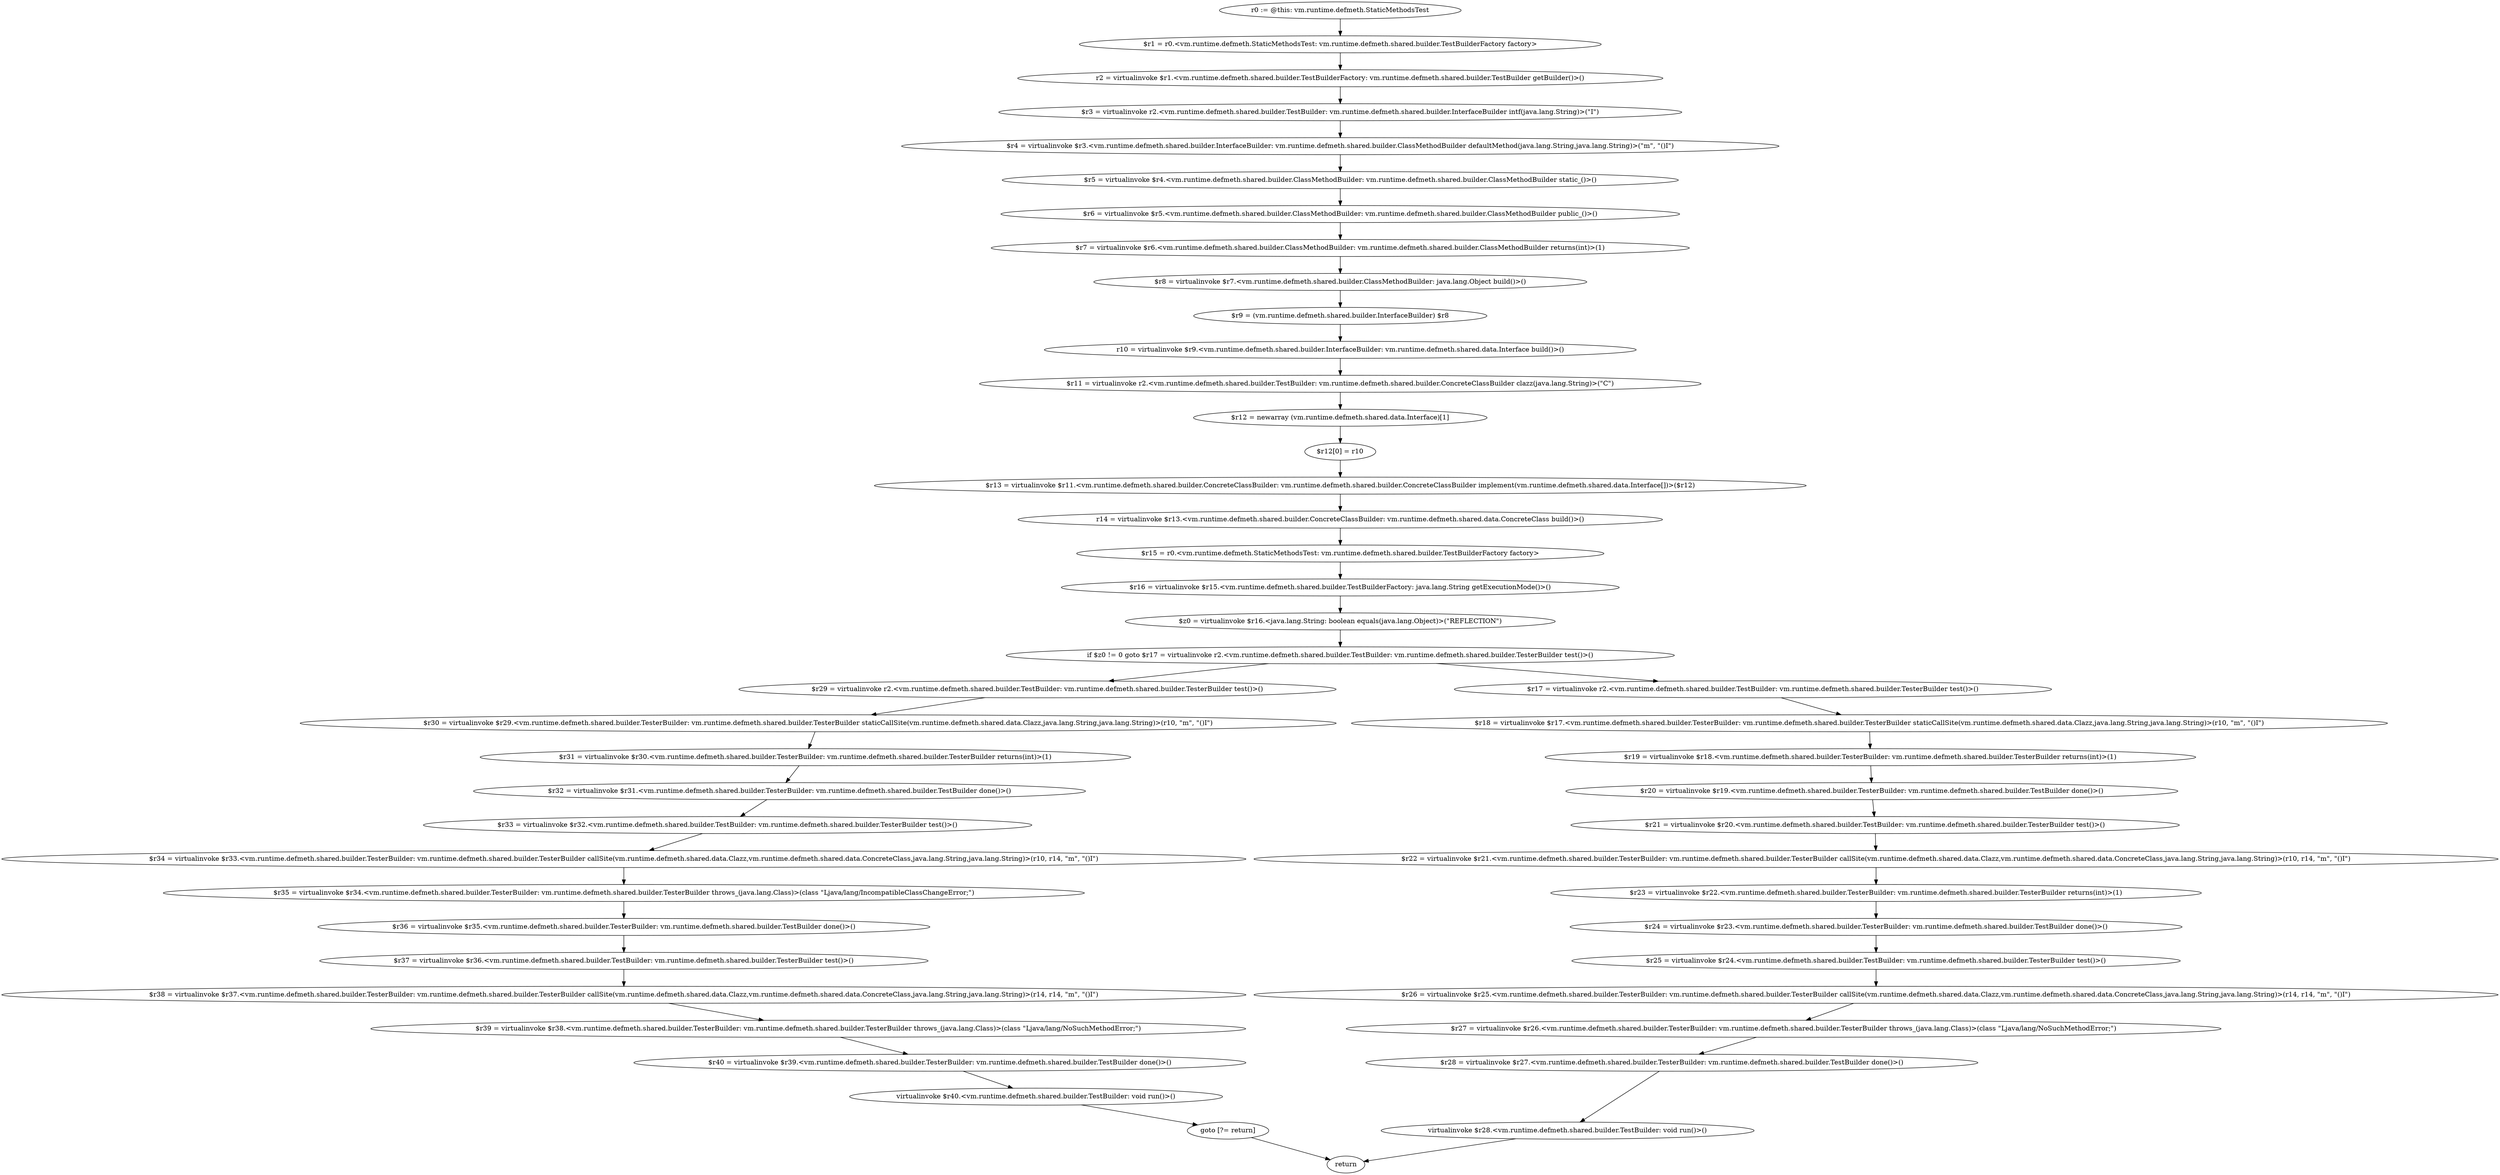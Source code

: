 digraph "unitGraph" {
    "r0 := @this: vm.runtime.defmeth.StaticMethodsTest"
    "$r1 = r0.<vm.runtime.defmeth.StaticMethodsTest: vm.runtime.defmeth.shared.builder.TestBuilderFactory factory>"
    "r2 = virtualinvoke $r1.<vm.runtime.defmeth.shared.builder.TestBuilderFactory: vm.runtime.defmeth.shared.builder.TestBuilder getBuilder()>()"
    "$r3 = virtualinvoke r2.<vm.runtime.defmeth.shared.builder.TestBuilder: vm.runtime.defmeth.shared.builder.InterfaceBuilder intf(java.lang.String)>(\"I\")"
    "$r4 = virtualinvoke $r3.<vm.runtime.defmeth.shared.builder.InterfaceBuilder: vm.runtime.defmeth.shared.builder.ClassMethodBuilder defaultMethod(java.lang.String,java.lang.String)>(\"m\", \"()I\")"
    "$r5 = virtualinvoke $r4.<vm.runtime.defmeth.shared.builder.ClassMethodBuilder: vm.runtime.defmeth.shared.builder.ClassMethodBuilder static_()>()"
    "$r6 = virtualinvoke $r5.<vm.runtime.defmeth.shared.builder.ClassMethodBuilder: vm.runtime.defmeth.shared.builder.ClassMethodBuilder public_()>()"
    "$r7 = virtualinvoke $r6.<vm.runtime.defmeth.shared.builder.ClassMethodBuilder: vm.runtime.defmeth.shared.builder.ClassMethodBuilder returns(int)>(1)"
    "$r8 = virtualinvoke $r7.<vm.runtime.defmeth.shared.builder.ClassMethodBuilder: java.lang.Object build()>()"
    "$r9 = (vm.runtime.defmeth.shared.builder.InterfaceBuilder) $r8"
    "r10 = virtualinvoke $r9.<vm.runtime.defmeth.shared.builder.InterfaceBuilder: vm.runtime.defmeth.shared.data.Interface build()>()"
    "$r11 = virtualinvoke r2.<vm.runtime.defmeth.shared.builder.TestBuilder: vm.runtime.defmeth.shared.builder.ConcreteClassBuilder clazz(java.lang.String)>(\"C\")"
    "$r12 = newarray (vm.runtime.defmeth.shared.data.Interface)[1]"
    "$r12[0] = r10"
    "$r13 = virtualinvoke $r11.<vm.runtime.defmeth.shared.builder.ConcreteClassBuilder: vm.runtime.defmeth.shared.builder.ConcreteClassBuilder implement(vm.runtime.defmeth.shared.data.Interface[])>($r12)"
    "r14 = virtualinvoke $r13.<vm.runtime.defmeth.shared.builder.ConcreteClassBuilder: vm.runtime.defmeth.shared.data.ConcreteClass build()>()"
    "$r15 = r0.<vm.runtime.defmeth.StaticMethodsTest: vm.runtime.defmeth.shared.builder.TestBuilderFactory factory>"
    "$r16 = virtualinvoke $r15.<vm.runtime.defmeth.shared.builder.TestBuilderFactory: java.lang.String getExecutionMode()>()"
    "$z0 = virtualinvoke $r16.<java.lang.String: boolean equals(java.lang.Object)>(\"REFLECTION\")"
    "if $z0 != 0 goto $r17 = virtualinvoke r2.<vm.runtime.defmeth.shared.builder.TestBuilder: vm.runtime.defmeth.shared.builder.TesterBuilder test()>()"
    "$r29 = virtualinvoke r2.<vm.runtime.defmeth.shared.builder.TestBuilder: vm.runtime.defmeth.shared.builder.TesterBuilder test()>()"
    "$r30 = virtualinvoke $r29.<vm.runtime.defmeth.shared.builder.TesterBuilder: vm.runtime.defmeth.shared.builder.TesterBuilder staticCallSite(vm.runtime.defmeth.shared.data.Clazz,java.lang.String,java.lang.String)>(r10, \"m\", \"()I\")"
    "$r31 = virtualinvoke $r30.<vm.runtime.defmeth.shared.builder.TesterBuilder: vm.runtime.defmeth.shared.builder.TesterBuilder returns(int)>(1)"
    "$r32 = virtualinvoke $r31.<vm.runtime.defmeth.shared.builder.TesterBuilder: vm.runtime.defmeth.shared.builder.TestBuilder done()>()"
    "$r33 = virtualinvoke $r32.<vm.runtime.defmeth.shared.builder.TestBuilder: vm.runtime.defmeth.shared.builder.TesterBuilder test()>()"
    "$r34 = virtualinvoke $r33.<vm.runtime.defmeth.shared.builder.TesterBuilder: vm.runtime.defmeth.shared.builder.TesterBuilder callSite(vm.runtime.defmeth.shared.data.Clazz,vm.runtime.defmeth.shared.data.ConcreteClass,java.lang.String,java.lang.String)>(r10, r14, \"m\", \"()I\")"
    "$r35 = virtualinvoke $r34.<vm.runtime.defmeth.shared.builder.TesterBuilder: vm.runtime.defmeth.shared.builder.TesterBuilder throws_(java.lang.Class)>(class \"Ljava/lang/IncompatibleClassChangeError;\")"
    "$r36 = virtualinvoke $r35.<vm.runtime.defmeth.shared.builder.TesterBuilder: vm.runtime.defmeth.shared.builder.TestBuilder done()>()"
    "$r37 = virtualinvoke $r36.<vm.runtime.defmeth.shared.builder.TestBuilder: vm.runtime.defmeth.shared.builder.TesterBuilder test()>()"
    "$r38 = virtualinvoke $r37.<vm.runtime.defmeth.shared.builder.TesterBuilder: vm.runtime.defmeth.shared.builder.TesterBuilder callSite(vm.runtime.defmeth.shared.data.Clazz,vm.runtime.defmeth.shared.data.ConcreteClass,java.lang.String,java.lang.String)>(r14, r14, \"m\", \"()I\")"
    "$r39 = virtualinvoke $r38.<vm.runtime.defmeth.shared.builder.TesterBuilder: vm.runtime.defmeth.shared.builder.TesterBuilder throws_(java.lang.Class)>(class \"Ljava/lang/NoSuchMethodError;\")"
    "$r40 = virtualinvoke $r39.<vm.runtime.defmeth.shared.builder.TesterBuilder: vm.runtime.defmeth.shared.builder.TestBuilder done()>()"
    "virtualinvoke $r40.<vm.runtime.defmeth.shared.builder.TestBuilder: void run()>()"
    "goto [?= return]"
    "$r17 = virtualinvoke r2.<vm.runtime.defmeth.shared.builder.TestBuilder: vm.runtime.defmeth.shared.builder.TesterBuilder test()>()"
    "$r18 = virtualinvoke $r17.<vm.runtime.defmeth.shared.builder.TesterBuilder: vm.runtime.defmeth.shared.builder.TesterBuilder staticCallSite(vm.runtime.defmeth.shared.data.Clazz,java.lang.String,java.lang.String)>(r10, \"m\", \"()I\")"
    "$r19 = virtualinvoke $r18.<vm.runtime.defmeth.shared.builder.TesterBuilder: vm.runtime.defmeth.shared.builder.TesterBuilder returns(int)>(1)"
    "$r20 = virtualinvoke $r19.<vm.runtime.defmeth.shared.builder.TesterBuilder: vm.runtime.defmeth.shared.builder.TestBuilder done()>()"
    "$r21 = virtualinvoke $r20.<vm.runtime.defmeth.shared.builder.TestBuilder: vm.runtime.defmeth.shared.builder.TesterBuilder test()>()"
    "$r22 = virtualinvoke $r21.<vm.runtime.defmeth.shared.builder.TesterBuilder: vm.runtime.defmeth.shared.builder.TesterBuilder callSite(vm.runtime.defmeth.shared.data.Clazz,vm.runtime.defmeth.shared.data.ConcreteClass,java.lang.String,java.lang.String)>(r10, r14, \"m\", \"()I\")"
    "$r23 = virtualinvoke $r22.<vm.runtime.defmeth.shared.builder.TesterBuilder: vm.runtime.defmeth.shared.builder.TesterBuilder returns(int)>(1)"
    "$r24 = virtualinvoke $r23.<vm.runtime.defmeth.shared.builder.TesterBuilder: vm.runtime.defmeth.shared.builder.TestBuilder done()>()"
    "$r25 = virtualinvoke $r24.<vm.runtime.defmeth.shared.builder.TestBuilder: vm.runtime.defmeth.shared.builder.TesterBuilder test()>()"
    "$r26 = virtualinvoke $r25.<vm.runtime.defmeth.shared.builder.TesterBuilder: vm.runtime.defmeth.shared.builder.TesterBuilder callSite(vm.runtime.defmeth.shared.data.Clazz,vm.runtime.defmeth.shared.data.ConcreteClass,java.lang.String,java.lang.String)>(r14, r14, \"m\", \"()I\")"
    "$r27 = virtualinvoke $r26.<vm.runtime.defmeth.shared.builder.TesterBuilder: vm.runtime.defmeth.shared.builder.TesterBuilder throws_(java.lang.Class)>(class \"Ljava/lang/NoSuchMethodError;\")"
    "$r28 = virtualinvoke $r27.<vm.runtime.defmeth.shared.builder.TesterBuilder: vm.runtime.defmeth.shared.builder.TestBuilder done()>()"
    "virtualinvoke $r28.<vm.runtime.defmeth.shared.builder.TestBuilder: void run()>()"
    "return"
    "r0 := @this: vm.runtime.defmeth.StaticMethodsTest"->"$r1 = r0.<vm.runtime.defmeth.StaticMethodsTest: vm.runtime.defmeth.shared.builder.TestBuilderFactory factory>";
    "$r1 = r0.<vm.runtime.defmeth.StaticMethodsTest: vm.runtime.defmeth.shared.builder.TestBuilderFactory factory>"->"r2 = virtualinvoke $r1.<vm.runtime.defmeth.shared.builder.TestBuilderFactory: vm.runtime.defmeth.shared.builder.TestBuilder getBuilder()>()";
    "r2 = virtualinvoke $r1.<vm.runtime.defmeth.shared.builder.TestBuilderFactory: vm.runtime.defmeth.shared.builder.TestBuilder getBuilder()>()"->"$r3 = virtualinvoke r2.<vm.runtime.defmeth.shared.builder.TestBuilder: vm.runtime.defmeth.shared.builder.InterfaceBuilder intf(java.lang.String)>(\"I\")";
    "$r3 = virtualinvoke r2.<vm.runtime.defmeth.shared.builder.TestBuilder: vm.runtime.defmeth.shared.builder.InterfaceBuilder intf(java.lang.String)>(\"I\")"->"$r4 = virtualinvoke $r3.<vm.runtime.defmeth.shared.builder.InterfaceBuilder: vm.runtime.defmeth.shared.builder.ClassMethodBuilder defaultMethod(java.lang.String,java.lang.String)>(\"m\", \"()I\")";
    "$r4 = virtualinvoke $r3.<vm.runtime.defmeth.shared.builder.InterfaceBuilder: vm.runtime.defmeth.shared.builder.ClassMethodBuilder defaultMethod(java.lang.String,java.lang.String)>(\"m\", \"()I\")"->"$r5 = virtualinvoke $r4.<vm.runtime.defmeth.shared.builder.ClassMethodBuilder: vm.runtime.defmeth.shared.builder.ClassMethodBuilder static_()>()";
    "$r5 = virtualinvoke $r4.<vm.runtime.defmeth.shared.builder.ClassMethodBuilder: vm.runtime.defmeth.shared.builder.ClassMethodBuilder static_()>()"->"$r6 = virtualinvoke $r5.<vm.runtime.defmeth.shared.builder.ClassMethodBuilder: vm.runtime.defmeth.shared.builder.ClassMethodBuilder public_()>()";
    "$r6 = virtualinvoke $r5.<vm.runtime.defmeth.shared.builder.ClassMethodBuilder: vm.runtime.defmeth.shared.builder.ClassMethodBuilder public_()>()"->"$r7 = virtualinvoke $r6.<vm.runtime.defmeth.shared.builder.ClassMethodBuilder: vm.runtime.defmeth.shared.builder.ClassMethodBuilder returns(int)>(1)";
    "$r7 = virtualinvoke $r6.<vm.runtime.defmeth.shared.builder.ClassMethodBuilder: vm.runtime.defmeth.shared.builder.ClassMethodBuilder returns(int)>(1)"->"$r8 = virtualinvoke $r7.<vm.runtime.defmeth.shared.builder.ClassMethodBuilder: java.lang.Object build()>()";
    "$r8 = virtualinvoke $r7.<vm.runtime.defmeth.shared.builder.ClassMethodBuilder: java.lang.Object build()>()"->"$r9 = (vm.runtime.defmeth.shared.builder.InterfaceBuilder) $r8";
    "$r9 = (vm.runtime.defmeth.shared.builder.InterfaceBuilder) $r8"->"r10 = virtualinvoke $r9.<vm.runtime.defmeth.shared.builder.InterfaceBuilder: vm.runtime.defmeth.shared.data.Interface build()>()";
    "r10 = virtualinvoke $r9.<vm.runtime.defmeth.shared.builder.InterfaceBuilder: vm.runtime.defmeth.shared.data.Interface build()>()"->"$r11 = virtualinvoke r2.<vm.runtime.defmeth.shared.builder.TestBuilder: vm.runtime.defmeth.shared.builder.ConcreteClassBuilder clazz(java.lang.String)>(\"C\")";
    "$r11 = virtualinvoke r2.<vm.runtime.defmeth.shared.builder.TestBuilder: vm.runtime.defmeth.shared.builder.ConcreteClassBuilder clazz(java.lang.String)>(\"C\")"->"$r12 = newarray (vm.runtime.defmeth.shared.data.Interface)[1]";
    "$r12 = newarray (vm.runtime.defmeth.shared.data.Interface)[1]"->"$r12[0] = r10";
    "$r12[0] = r10"->"$r13 = virtualinvoke $r11.<vm.runtime.defmeth.shared.builder.ConcreteClassBuilder: vm.runtime.defmeth.shared.builder.ConcreteClassBuilder implement(vm.runtime.defmeth.shared.data.Interface[])>($r12)";
    "$r13 = virtualinvoke $r11.<vm.runtime.defmeth.shared.builder.ConcreteClassBuilder: vm.runtime.defmeth.shared.builder.ConcreteClassBuilder implement(vm.runtime.defmeth.shared.data.Interface[])>($r12)"->"r14 = virtualinvoke $r13.<vm.runtime.defmeth.shared.builder.ConcreteClassBuilder: vm.runtime.defmeth.shared.data.ConcreteClass build()>()";
    "r14 = virtualinvoke $r13.<vm.runtime.defmeth.shared.builder.ConcreteClassBuilder: vm.runtime.defmeth.shared.data.ConcreteClass build()>()"->"$r15 = r0.<vm.runtime.defmeth.StaticMethodsTest: vm.runtime.defmeth.shared.builder.TestBuilderFactory factory>";
    "$r15 = r0.<vm.runtime.defmeth.StaticMethodsTest: vm.runtime.defmeth.shared.builder.TestBuilderFactory factory>"->"$r16 = virtualinvoke $r15.<vm.runtime.defmeth.shared.builder.TestBuilderFactory: java.lang.String getExecutionMode()>()";
    "$r16 = virtualinvoke $r15.<vm.runtime.defmeth.shared.builder.TestBuilderFactory: java.lang.String getExecutionMode()>()"->"$z0 = virtualinvoke $r16.<java.lang.String: boolean equals(java.lang.Object)>(\"REFLECTION\")";
    "$z0 = virtualinvoke $r16.<java.lang.String: boolean equals(java.lang.Object)>(\"REFLECTION\")"->"if $z0 != 0 goto $r17 = virtualinvoke r2.<vm.runtime.defmeth.shared.builder.TestBuilder: vm.runtime.defmeth.shared.builder.TesterBuilder test()>()";
    "if $z0 != 0 goto $r17 = virtualinvoke r2.<vm.runtime.defmeth.shared.builder.TestBuilder: vm.runtime.defmeth.shared.builder.TesterBuilder test()>()"->"$r29 = virtualinvoke r2.<vm.runtime.defmeth.shared.builder.TestBuilder: vm.runtime.defmeth.shared.builder.TesterBuilder test()>()";
    "if $z0 != 0 goto $r17 = virtualinvoke r2.<vm.runtime.defmeth.shared.builder.TestBuilder: vm.runtime.defmeth.shared.builder.TesterBuilder test()>()"->"$r17 = virtualinvoke r2.<vm.runtime.defmeth.shared.builder.TestBuilder: vm.runtime.defmeth.shared.builder.TesterBuilder test()>()";
    "$r29 = virtualinvoke r2.<vm.runtime.defmeth.shared.builder.TestBuilder: vm.runtime.defmeth.shared.builder.TesterBuilder test()>()"->"$r30 = virtualinvoke $r29.<vm.runtime.defmeth.shared.builder.TesterBuilder: vm.runtime.defmeth.shared.builder.TesterBuilder staticCallSite(vm.runtime.defmeth.shared.data.Clazz,java.lang.String,java.lang.String)>(r10, \"m\", \"()I\")";
    "$r30 = virtualinvoke $r29.<vm.runtime.defmeth.shared.builder.TesterBuilder: vm.runtime.defmeth.shared.builder.TesterBuilder staticCallSite(vm.runtime.defmeth.shared.data.Clazz,java.lang.String,java.lang.String)>(r10, \"m\", \"()I\")"->"$r31 = virtualinvoke $r30.<vm.runtime.defmeth.shared.builder.TesterBuilder: vm.runtime.defmeth.shared.builder.TesterBuilder returns(int)>(1)";
    "$r31 = virtualinvoke $r30.<vm.runtime.defmeth.shared.builder.TesterBuilder: vm.runtime.defmeth.shared.builder.TesterBuilder returns(int)>(1)"->"$r32 = virtualinvoke $r31.<vm.runtime.defmeth.shared.builder.TesterBuilder: vm.runtime.defmeth.shared.builder.TestBuilder done()>()";
    "$r32 = virtualinvoke $r31.<vm.runtime.defmeth.shared.builder.TesterBuilder: vm.runtime.defmeth.shared.builder.TestBuilder done()>()"->"$r33 = virtualinvoke $r32.<vm.runtime.defmeth.shared.builder.TestBuilder: vm.runtime.defmeth.shared.builder.TesterBuilder test()>()";
    "$r33 = virtualinvoke $r32.<vm.runtime.defmeth.shared.builder.TestBuilder: vm.runtime.defmeth.shared.builder.TesterBuilder test()>()"->"$r34 = virtualinvoke $r33.<vm.runtime.defmeth.shared.builder.TesterBuilder: vm.runtime.defmeth.shared.builder.TesterBuilder callSite(vm.runtime.defmeth.shared.data.Clazz,vm.runtime.defmeth.shared.data.ConcreteClass,java.lang.String,java.lang.String)>(r10, r14, \"m\", \"()I\")";
    "$r34 = virtualinvoke $r33.<vm.runtime.defmeth.shared.builder.TesterBuilder: vm.runtime.defmeth.shared.builder.TesterBuilder callSite(vm.runtime.defmeth.shared.data.Clazz,vm.runtime.defmeth.shared.data.ConcreteClass,java.lang.String,java.lang.String)>(r10, r14, \"m\", \"()I\")"->"$r35 = virtualinvoke $r34.<vm.runtime.defmeth.shared.builder.TesterBuilder: vm.runtime.defmeth.shared.builder.TesterBuilder throws_(java.lang.Class)>(class \"Ljava/lang/IncompatibleClassChangeError;\")";
    "$r35 = virtualinvoke $r34.<vm.runtime.defmeth.shared.builder.TesterBuilder: vm.runtime.defmeth.shared.builder.TesterBuilder throws_(java.lang.Class)>(class \"Ljava/lang/IncompatibleClassChangeError;\")"->"$r36 = virtualinvoke $r35.<vm.runtime.defmeth.shared.builder.TesterBuilder: vm.runtime.defmeth.shared.builder.TestBuilder done()>()";
    "$r36 = virtualinvoke $r35.<vm.runtime.defmeth.shared.builder.TesterBuilder: vm.runtime.defmeth.shared.builder.TestBuilder done()>()"->"$r37 = virtualinvoke $r36.<vm.runtime.defmeth.shared.builder.TestBuilder: vm.runtime.defmeth.shared.builder.TesterBuilder test()>()";
    "$r37 = virtualinvoke $r36.<vm.runtime.defmeth.shared.builder.TestBuilder: vm.runtime.defmeth.shared.builder.TesterBuilder test()>()"->"$r38 = virtualinvoke $r37.<vm.runtime.defmeth.shared.builder.TesterBuilder: vm.runtime.defmeth.shared.builder.TesterBuilder callSite(vm.runtime.defmeth.shared.data.Clazz,vm.runtime.defmeth.shared.data.ConcreteClass,java.lang.String,java.lang.String)>(r14, r14, \"m\", \"()I\")";
    "$r38 = virtualinvoke $r37.<vm.runtime.defmeth.shared.builder.TesterBuilder: vm.runtime.defmeth.shared.builder.TesterBuilder callSite(vm.runtime.defmeth.shared.data.Clazz,vm.runtime.defmeth.shared.data.ConcreteClass,java.lang.String,java.lang.String)>(r14, r14, \"m\", \"()I\")"->"$r39 = virtualinvoke $r38.<vm.runtime.defmeth.shared.builder.TesterBuilder: vm.runtime.defmeth.shared.builder.TesterBuilder throws_(java.lang.Class)>(class \"Ljava/lang/NoSuchMethodError;\")";
    "$r39 = virtualinvoke $r38.<vm.runtime.defmeth.shared.builder.TesterBuilder: vm.runtime.defmeth.shared.builder.TesterBuilder throws_(java.lang.Class)>(class \"Ljava/lang/NoSuchMethodError;\")"->"$r40 = virtualinvoke $r39.<vm.runtime.defmeth.shared.builder.TesterBuilder: vm.runtime.defmeth.shared.builder.TestBuilder done()>()";
    "$r40 = virtualinvoke $r39.<vm.runtime.defmeth.shared.builder.TesterBuilder: vm.runtime.defmeth.shared.builder.TestBuilder done()>()"->"virtualinvoke $r40.<vm.runtime.defmeth.shared.builder.TestBuilder: void run()>()";
    "virtualinvoke $r40.<vm.runtime.defmeth.shared.builder.TestBuilder: void run()>()"->"goto [?= return]";
    "goto [?= return]"->"return";
    "$r17 = virtualinvoke r2.<vm.runtime.defmeth.shared.builder.TestBuilder: vm.runtime.defmeth.shared.builder.TesterBuilder test()>()"->"$r18 = virtualinvoke $r17.<vm.runtime.defmeth.shared.builder.TesterBuilder: vm.runtime.defmeth.shared.builder.TesterBuilder staticCallSite(vm.runtime.defmeth.shared.data.Clazz,java.lang.String,java.lang.String)>(r10, \"m\", \"()I\")";
    "$r18 = virtualinvoke $r17.<vm.runtime.defmeth.shared.builder.TesterBuilder: vm.runtime.defmeth.shared.builder.TesterBuilder staticCallSite(vm.runtime.defmeth.shared.data.Clazz,java.lang.String,java.lang.String)>(r10, \"m\", \"()I\")"->"$r19 = virtualinvoke $r18.<vm.runtime.defmeth.shared.builder.TesterBuilder: vm.runtime.defmeth.shared.builder.TesterBuilder returns(int)>(1)";
    "$r19 = virtualinvoke $r18.<vm.runtime.defmeth.shared.builder.TesterBuilder: vm.runtime.defmeth.shared.builder.TesterBuilder returns(int)>(1)"->"$r20 = virtualinvoke $r19.<vm.runtime.defmeth.shared.builder.TesterBuilder: vm.runtime.defmeth.shared.builder.TestBuilder done()>()";
    "$r20 = virtualinvoke $r19.<vm.runtime.defmeth.shared.builder.TesterBuilder: vm.runtime.defmeth.shared.builder.TestBuilder done()>()"->"$r21 = virtualinvoke $r20.<vm.runtime.defmeth.shared.builder.TestBuilder: vm.runtime.defmeth.shared.builder.TesterBuilder test()>()";
    "$r21 = virtualinvoke $r20.<vm.runtime.defmeth.shared.builder.TestBuilder: vm.runtime.defmeth.shared.builder.TesterBuilder test()>()"->"$r22 = virtualinvoke $r21.<vm.runtime.defmeth.shared.builder.TesterBuilder: vm.runtime.defmeth.shared.builder.TesterBuilder callSite(vm.runtime.defmeth.shared.data.Clazz,vm.runtime.defmeth.shared.data.ConcreteClass,java.lang.String,java.lang.String)>(r10, r14, \"m\", \"()I\")";
    "$r22 = virtualinvoke $r21.<vm.runtime.defmeth.shared.builder.TesterBuilder: vm.runtime.defmeth.shared.builder.TesterBuilder callSite(vm.runtime.defmeth.shared.data.Clazz,vm.runtime.defmeth.shared.data.ConcreteClass,java.lang.String,java.lang.String)>(r10, r14, \"m\", \"()I\")"->"$r23 = virtualinvoke $r22.<vm.runtime.defmeth.shared.builder.TesterBuilder: vm.runtime.defmeth.shared.builder.TesterBuilder returns(int)>(1)";
    "$r23 = virtualinvoke $r22.<vm.runtime.defmeth.shared.builder.TesterBuilder: vm.runtime.defmeth.shared.builder.TesterBuilder returns(int)>(1)"->"$r24 = virtualinvoke $r23.<vm.runtime.defmeth.shared.builder.TesterBuilder: vm.runtime.defmeth.shared.builder.TestBuilder done()>()";
    "$r24 = virtualinvoke $r23.<vm.runtime.defmeth.shared.builder.TesterBuilder: vm.runtime.defmeth.shared.builder.TestBuilder done()>()"->"$r25 = virtualinvoke $r24.<vm.runtime.defmeth.shared.builder.TestBuilder: vm.runtime.defmeth.shared.builder.TesterBuilder test()>()";
    "$r25 = virtualinvoke $r24.<vm.runtime.defmeth.shared.builder.TestBuilder: vm.runtime.defmeth.shared.builder.TesterBuilder test()>()"->"$r26 = virtualinvoke $r25.<vm.runtime.defmeth.shared.builder.TesterBuilder: vm.runtime.defmeth.shared.builder.TesterBuilder callSite(vm.runtime.defmeth.shared.data.Clazz,vm.runtime.defmeth.shared.data.ConcreteClass,java.lang.String,java.lang.String)>(r14, r14, \"m\", \"()I\")";
    "$r26 = virtualinvoke $r25.<vm.runtime.defmeth.shared.builder.TesterBuilder: vm.runtime.defmeth.shared.builder.TesterBuilder callSite(vm.runtime.defmeth.shared.data.Clazz,vm.runtime.defmeth.shared.data.ConcreteClass,java.lang.String,java.lang.String)>(r14, r14, \"m\", \"()I\")"->"$r27 = virtualinvoke $r26.<vm.runtime.defmeth.shared.builder.TesterBuilder: vm.runtime.defmeth.shared.builder.TesterBuilder throws_(java.lang.Class)>(class \"Ljava/lang/NoSuchMethodError;\")";
    "$r27 = virtualinvoke $r26.<vm.runtime.defmeth.shared.builder.TesterBuilder: vm.runtime.defmeth.shared.builder.TesterBuilder throws_(java.lang.Class)>(class \"Ljava/lang/NoSuchMethodError;\")"->"$r28 = virtualinvoke $r27.<vm.runtime.defmeth.shared.builder.TesterBuilder: vm.runtime.defmeth.shared.builder.TestBuilder done()>()";
    "$r28 = virtualinvoke $r27.<vm.runtime.defmeth.shared.builder.TesterBuilder: vm.runtime.defmeth.shared.builder.TestBuilder done()>()"->"virtualinvoke $r28.<vm.runtime.defmeth.shared.builder.TestBuilder: void run()>()";
    "virtualinvoke $r28.<vm.runtime.defmeth.shared.builder.TestBuilder: void run()>()"->"return";
}

